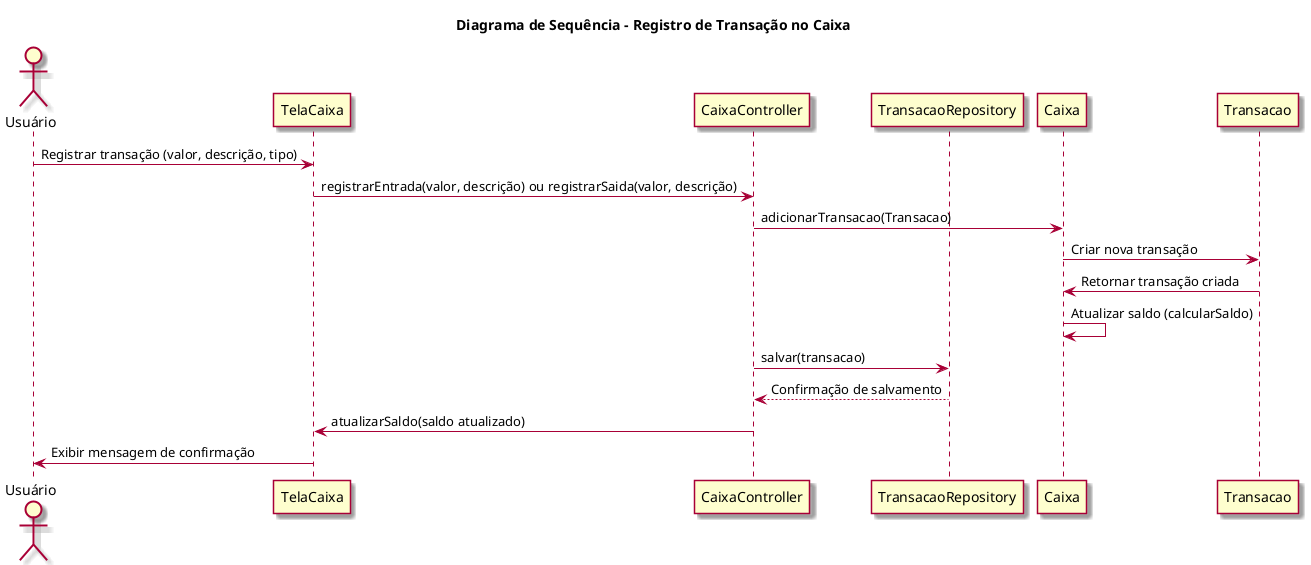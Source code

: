 @startuml
skin rose

title Diagrama de Sequência - Registro de Transação no Caixa

actor Usuário as usr
participant TelaCaixa as view
participant CaixaController as ctrl
participant TransacaoRepository as repo
participant Caixa as model
participant Transacao as transacao

usr -> view : Registrar transação (valor, descrição, tipo)
view -> ctrl : registrarEntrada(valor, descrição) ou registrarSaida(valor, descrição)
ctrl -> model : adicionarTransacao(Transacao)
model -> transacao : Criar nova transação
transacao -> model : Retornar transação criada
model -> model : Atualizar saldo (calcularSaldo)
ctrl -> repo : salvar(transacao)
repo --> ctrl : Confirmação de salvamento
ctrl -> view : atualizarSaldo(saldo atualizado)
view -> usr : Exibir mensagem de confirmação

@enduml
